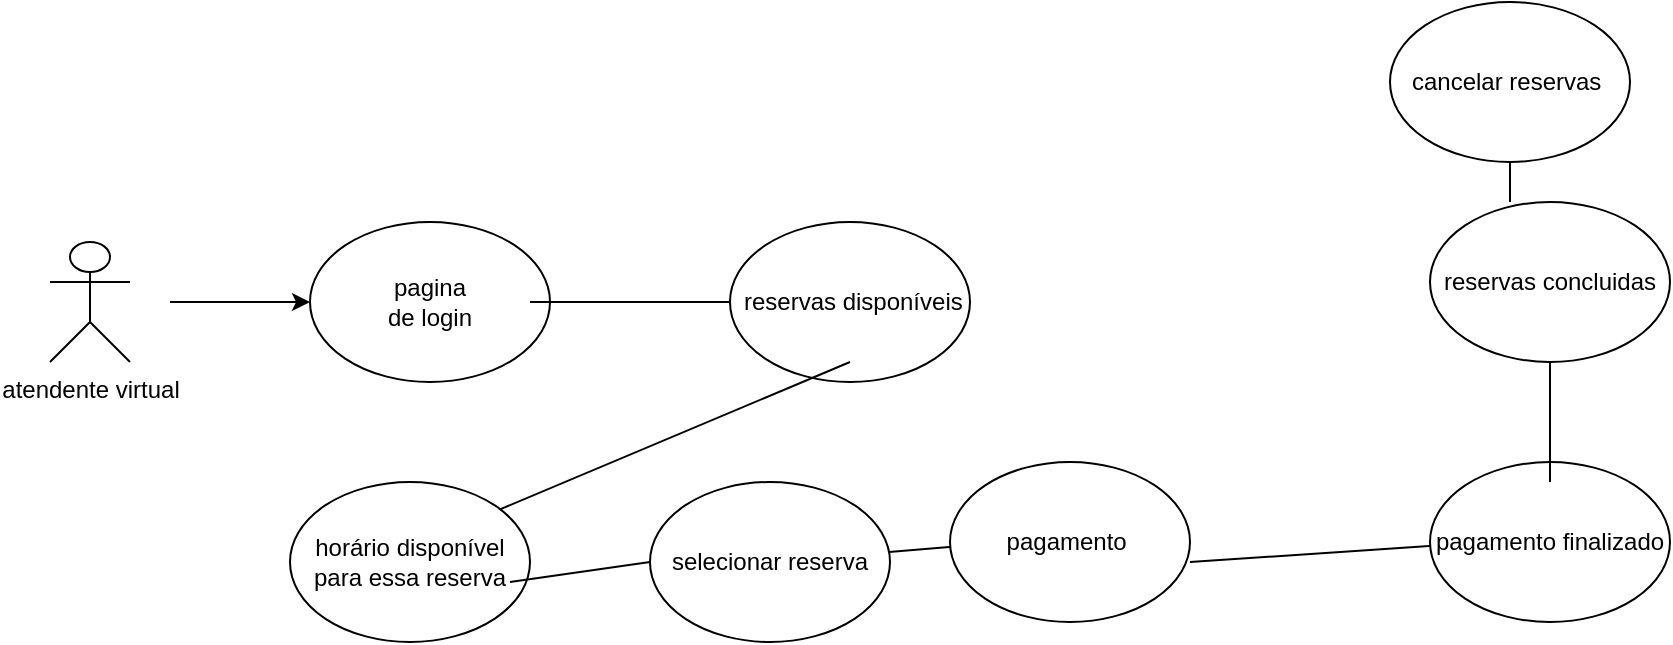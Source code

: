 <mxfile version="26.1.0" pages="3">
  <diagram name="Página-1" id="XfBthMR8T0P7ij5uPgO7">
    <mxGraphModel dx="2316" dy="807" grid="1" gridSize="10" guides="1" tooltips="1" connect="1" arrows="1" fold="1" page="1" pageScale="1" pageWidth="827" pageHeight="1169" math="0" shadow="0">
      <root>
        <mxCell id="0" />
        <mxCell id="1" parent="0" />
        <mxCell id="pX4I8aLS1TVnOgx89g2z-5" value="atendente virtual" style="shape=umlActor;verticalLabelPosition=bottom;verticalAlign=top;html=1;outlineConnect=0;" parent="1" vertex="1">
          <mxGeometry x="-230" y="140" width="40" height="60" as="geometry" />
        </mxCell>
        <mxCell id="pX4I8aLS1TVnOgx89g2z-18" value="" style="endArrow=classic;html=1;rounded=0;" parent="1" target="pX4I8aLS1TVnOgx89g2z-21" edge="1">
          <mxGeometry relative="1" as="geometry">
            <mxPoint x="-170" y="170" as="sourcePoint" />
            <mxPoint x="-74.754" y="173.621" as="targetPoint" />
            <Array as="points" />
          </mxGeometry>
        </mxCell>
        <mxCell id="pX4I8aLS1TVnOgx89g2z-21" value="pagina&lt;div&gt;de login&lt;/div&gt;" style="ellipse;whiteSpace=wrap;html=1;" parent="1" vertex="1">
          <mxGeometry x="-100" y="130" width="120" height="80" as="geometry" />
        </mxCell>
        <mxCell id="pX4I8aLS1TVnOgx89g2z-39" value="" style="endArrow=classic;html=1;rounded=0;" parent="1" edge="1">
          <mxGeometry relative="1" as="geometry">
            <mxPoint x="10" y="170" as="sourcePoint" />
            <mxPoint x="170" y="170" as="targetPoint" />
          </mxGeometry>
        </mxCell>
        <mxCell id="pX4I8aLS1TVnOgx89g2z-42" value="Target" style="edgeLabel;resizable=0;html=1;;align=right;verticalAlign=bottom;" parent="pX4I8aLS1TVnOgx89g2z-39" connectable="0" vertex="1">
          <mxGeometry x="1" relative="1" as="geometry" />
        </mxCell>
        <mxCell id="pX4I8aLS1TVnOgx89g2z-43" value="&amp;nbsp;reservas disponíveis" style="ellipse;whiteSpace=wrap;html=1;" parent="1" vertex="1">
          <mxGeometry x="110" y="130" width="120" height="80" as="geometry" />
        </mxCell>
        <mxCell id="pX4I8aLS1TVnOgx89g2z-48" value="" style="endArrow=none;html=1;rounded=0;" parent="1" edge="1">
          <mxGeometry width="50" height="50" relative="1" as="geometry">
            <mxPoint x="-20" y="280" as="sourcePoint" />
            <mxPoint x="170" y="200" as="targetPoint" />
          </mxGeometry>
        </mxCell>
        <mxCell id="pX4I8aLS1TVnOgx89g2z-49" value="horário disponível para essa reserva" style="ellipse;whiteSpace=wrap;html=1;" parent="1" vertex="1">
          <mxGeometry x="-110" y="260" width="120" height="80" as="geometry" />
        </mxCell>
        <mxCell id="pX4I8aLS1TVnOgx89g2z-50" value="" style="endArrow=classic;html=1;rounded=0;" parent="1" source="pX4I8aLS1TVnOgx89g2z-67" edge="1">
          <mxGeometry relative="1" as="geometry">
            <mxPoint x="140" y="290" as="sourcePoint" />
            <mxPoint x="250" y="290" as="targetPoint" />
          </mxGeometry>
        </mxCell>
        <mxCell id="pX4I8aLS1TVnOgx89g2z-53" value="pagamento&amp;nbsp;" style="ellipse;whiteSpace=wrap;html=1;" parent="1" vertex="1">
          <mxGeometry x="220" y="250" width="120" height="80" as="geometry" />
        </mxCell>
        <mxCell id="pX4I8aLS1TVnOgx89g2z-56" value="" style="endArrow=classic;html=1;rounded=0;exitX=1;exitY=0.625;exitDx=0;exitDy=0;exitPerimeter=0;" parent="1" source="pX4I8aLS1TVnOgx89g2z-53" edge="1">
          <mxGeometry relative="1" as="geometry">
            <mxPoint x="350" y="290" as="sourcePoint" />
            <mxPoint x="490" y="290" as="targetPoint" />
          </mxGeometry>
        </mxCell>
        <mxCell id="pX4I8aLS1TVnOgx89g2z-59" value="pagamento finalizado" style="ellipse;whiteSpace=wrap;html=1;" parent="1" vertex="1">
          <mxGeometry x="460" y="250" width="120" height="80" as="geometry" />
        </mxCell>
        <mxCell id="pX4I8aLS1TVnOgx89g2z-62" value="" style="endArrow=none;html=1;rounded=0;" parent="1" source="pX4I8aLS1TVnOgx89g2z-63" edge="1">
          <mxGeometry width="50" height="50" relative="1" as="geometry">
            <mxPoint x="520" y="260" as="sourcePoint" />
            <mxPoint x="520" y="180" as="targetPoint" />
          </mxGeometry>
        </mxCell>
        <mxCell id="pX4I8aLS1TVnOgx89g2z-64" value="" style="endArrow=none;html=1;rounded=0;" parent="1" target="pX4I8aLS1TVnOgx89g2z-63" edge="1">
          <mxGeometry width="50" height="50" relative="1" as="geometry">
            <mxPoint x="520" y="260" as="sourcePoint" />
            <mxPoint x="520" y="180" as="targetPoint" />
          </mxGeometry>
        </mxCell>
        <mxCell id="pX4I8aLS1TVnOgx89g2z-63" value="reservas concluidas" style="ellipse;whiteSpace=wrap;html=1;" parent="1" vertex="1">
          <mxGeometry x="460" y="120" width="120" height="80" as="geometry" />
        </mxCell>
        <mxCell id="pX4I8aLS1TVnOgx89g2z-71" value="" style="endArrow=classic;html=1;rounded=0;" parent="1" target="pX4I8aLS1TVnOgx89g2z-67" edge="1">
          <mxGeometry relative="1" as="geometry">
            <mxPoint x="140" y="290" as="sourcePoint" />
            <mxPoint x="250" y="290" as="targetPoint" />
          </mxGeometry>
        </mxCell>
        <mxCell id="pX4I8aLS1TVnOgx89g2z-67" value="selecionar reserva" style="ellipse;whiteSpace=wrap;html=1;" parent="1" vertex="1">
          <mxGeometry x="70" y="260" width="120" height="80" as="geometry" />
        </mxCell>
        <mxCell id="pX4I8aLS1TVnOgx89g2z-77" value="cancelar reservas&amp;nbsp;" style="ellipse;whiteSpace=wrap;html=1;direction=west;" parent="1" vertex="1">
          <mxGeometry x="440" y="20" width="120" height="80" as="geometry" />
        </mxCell>
        <mxCell id="pX4I8aLS1TVnOgx89g2z-79" value="" style="endArrow=none;html=1;rounded=0;entryX=0;entryY=0.5;entryDx=0;entryDy=0;entryPerimeter=0;" parent="1" target="pX4I8aLS1TVnOgx89g2z-67" edge="1">
          <mxGeometry width="50" height="50" relative="1" as="geometry">
            <mxPoint y="310" as="sourcePoint" />
            <mxPoint x="60" y="310" as="targetPoint" />
          </mxGeometry>
        </mxCell>
        <mxCell id="pX4I8aLS1TVnOgx89g2z-80" value="" style="endArrow=none;html=1;rounded=0;entryX=0.5;entryY=0;entryDx=0;entryDy=0;entryPerimeter=0;" parent="1" target="pX4I8aLS1TVnOgx89g2z-77" edge="1">
          <mxGeometry width="50" height="50" relative="1" as="geometry">
            <mxPoint x="500" y="120" as="sourcePoint" />
            <mxPoint x="540" y="70" as="targetPoint" />
          </mxGeometry>
        </mxCell>
      </root>
    </mxGraphModel>
  </diagram>
  <diagram id="UNKB7cb540oDV_ySyxqs" name="Página-2">
    <mxGraphModel dx="1158" dy="628" grid="1" gridSize="10" guides="1" tooltips="1" connect="1" arrows="1" fold="1" page="1" pageScale="1" pageWidth="827" pageHeight="1169" math="0" shadow="0">
      <root>
        <mxCell id="0" />
        <mxCell id="1" parent="0" />
        <mxCell id="pGV0N5z8ZnyoMnEIcEVb-1" value="" style="whiteSpace=wrap;html=1;aspect=fixed;" parent="1" vertex="1">
          <mxGeometry x="200" y="95" width="440" height="440" as="geometry" />
        </mxCell>
        <mxCell id="pGV0N5z8ZnyoMnEIcEVb-2" value="Cliente" style="shape=umlActor;verticalLabelPosition=bottom;verticalAlign=top;html=1;outlineConnect=0;" parent="1" vertex="1">
          <mxGeometry x="110" y="110" width="60" height="90" as="geometry" />
        </mxCell>
        <mxCell id="pGV0N5z8ZnyoMnEIcEVb-3" value="tecno" style="shape=umlActor;verticalLabelPosition=bottom;verticalAlign=top;html=1;outlineConnect=0;" parent="1" vertex="1">
          <mxGeometry x="110" y="380" width="60" height="110" as="geometry" />
        </mxCell>
        <mxCell id="pGV0N5z8ZnyoMnEIcEVb-4" value="Banco" style="shape=umlActor;verticalLabelPosition=bottom;verticalAlign=top;html=1;outlineConnect=0;" parent="1" vertex="1">
          <mxGeometry x="690" y="220" width="90" height="100" as="geometry" />
        </mxCell>
        <mxCell id="pGV0N5z8ZnyoMnEIcEVb-6" value="Manuntenção" style="ellipse;whiteSpace=wrap;html=1;" parent="1" vertex="1">
          <mxGeometry x="332" y="370" width="96" height="70" as="geometry" />
        </mxCell>
        <mxCell id="pGV0N5z8ZnyoMnEIcEVb-7" value="Reparo" style="ellipse;whiteSpace=wrap;html=1;" parent="1" vertex="1">
          <mxGeometry x="326" y="450" width="88" height="60" as="geometry" />
        </mxCell>
        <mxCell id="pGV0N5z8ZnyoMnEIcEVb-10" value="" style="endArrow=none;html=1;rounded=0;entryX=0.075;entryY=0.5;entryDx=0;entryDy=0;entryPerimeter=0;" parent="1" target="pGV0N5z8ZnyoMnEIcEVb-7" edge="1">
          <mxGeometry width="50" height="50" relative="1" as="geometry">
            <mxPoint x="170" y="460" as="sourcePoint" />
            <mxPoint x="230" y="400" as="targetPoint" />
          </mxGeometry>
        </mxCell>
        <mxCell id="pGV0N5z8ZnyoMnEIcEVb-12" value="" style="endArrow=none;html=1;rounded=0;entryX=0.079;entryY=0.444;entryDx=0;entryDy=0;entryPerimeter=0;" parent="1" target="pGV0N5z8ZnyoMnEIcEVb-6" edge="1">
          <mxGeometry width="50" height="50" relative="1" as="geometry">
            <mxPoint x="160" y="440" as="sourcePoint" />
            <mxPoint x="210" y="390" as="targetPoint" />
          </mxGeometry>
        </mxCell>
        <mxCell id="pGV0N5z8ZnyoMnEIcEVb-13" value="" style="endArrow=none;html=1;rounded=0;exitX=1;exitY=0.5;exitDx=0;exitDy=0;" parent="1" target="pGV0N5z8ZnyoMnEIcEVb-4" edge="1" source="pGV0N5z8ZnyoMnEIcEVb-7">
          <mxGeometry width="50" height="50" relative="1" as="geometry">
            <mxPoint x="430" y="490" as="sourcePoint" />
            <mxPoint x="670" y="280" as="targetPoint" />
          </mxGeometry>
        </mxCell>
        <mxCell id="pGV0N5z8ZnyoMnEIcEVb-14" value="" style="endArrow=none;html=1;rounded=0;exitX=0.917;exitY=0.429;exitDx=0;exitDy=0;exitPerimeter=0;" parent="1" source="pGV0N5z8ZnyoMnEIcEVb-6" edge="1">
          <mxGeometry width="50" height="50" relative="1" as="geometry">
            <mxPoint x="490" y="360" as="sourcePoint" />
            <mxPoint x="700" y="280" as="targetPoint" />
          </mxGeometry>
        </mxCell>
        <mxCell id="pGV0N5z8ZnyoMnEIcEVb-15" value="Checar Saldo" style="ellipse;whiteSpace=wrap;html=1;" parent="1" vertex="1">
          <mxGeometry x="353" y="95" width="103" height="65" as="geometry" />
        </mxCell>
        <mxCell id="pGV0N5z8ZnyoMnEIcEVb-16" value="Depositar" style="ellipse;whiteSpace=wrap;html=1;" parent="1" vertex="1">
          <mxGeometry x="350" y="170" width="100.5" height="50" as="geometry" />
        </mxCell>
        <mxCell id="pGV0N5z8ZnyoMnEIcEVb-17" value="Sacar" style="ellipse;whiteSpace=wrap;html=1;" parent="1" vertex="1">
          <mxGeometry x="347" y="225" width="92" height="50" as="geometry" />
        </mxCell>
        <mxCell id="pGV0N5z8ZnyoMnEIcEVb-19" value="" style="endArrow=none;html=1;rounded=0;" parent="1" source="pGV0N5z8ZnyoMnEIcEVb-18" edge="1">
          <mxGeometry width="50" height="50" relative="1" as="geometry">
            <mxPoint x="420" y="310" as="sourcePoint" />
            <mxPoint x="699" y="260" as="targetPoint" />
          </mxGeometry>
        </mxCell>
        <mxCell id="pGV0N5z8ZnyoMnEIcEVb-20" value="" style="endArrow=none;html=1;rounded=0;" parent="1" edge="1">
          <mxGeometry width="50" height="50" relative="1" as="geometry">
            <mxPoint x="440" y="250" as="sourcePoint" />
            <mxPoint x="690" y="250" as="targetPoint" />
          </mxGeometry>
        </mxCell>
        <mxCell id="pGV0N5z8ZnyoMnEIcEVb-21" value="" style="endArrow=none;html=1;rounded=0;" parent="1" edge="1">
          <mxGeometry width="50" height="50" relative="1" as="geometry">
            <mxPoint x="450" y="200" as="sourcePoint" />
            <mxPoint x="700" y="250" as="targetPoint" />
          </mxGeometry>
        </mxCell>
        <mxCell id="pGV0N5z8ZnyoMnEIcEVb-22" value="" style="endArrow=none;html=1;rounded=0;" parent="1" edge="1">
          <mxGeometry width="50" height="50" relative="1" as="geometry">
            <mxPoint x="450" y="140" as="sourcePoint" />
            <mxPoint x="700" y="240" as="targetPoint" />
          </mxGeometry>
        </mxCell>
        <mxCell id="pGV0N5z8ZnyoMnEIcEVb-23" value="" style="endArrow=none;html=1;rounded=0;entryX=0.068;entryY=0.385;entryDx=0;entryDy=0;entryPerimeter=0;" parent="1" target="pGV0N5z8ZnyoMnEIcEVb-15" edge="1">
          <mxGeometry width="50" height="50" relative="1" as="geometry">
            <mxPoint x="180" y="120" as="sourcePoint" />
            <mxPoint x="340" y="110" as="targetPoint" />
          </mxGeometry>
        </mxCell>
        <mxCell id="pGV0N5z8ZnyoMnEIcEVb-24" value="" style="endArrow=none;html=1;rounded=0;" parent="1" edge="1">
          <mxGeometry width="50" height="50" relative="1" as="geometry">
            <mxPoint x="160" y="160" as="sourcePoint" />
            <mxPoint x="360" y="200" as="targetPoint" />
          </mxGeometry>
        </mxCell>
        <mxCell id="pGV0N5z8ZnyoMnEIcEVb-25" value="" style="endArrow=none;html=1;rounded=0;" parent="1" edge="1">
          <mxGeometry width="50" height="50" relative="1" as="geometry">
            <mxPoint x="180" y="180" as="sourcePoint" />
            <mxPoint x="350" y="250" as="targetPoint" />
          </mxGeometry>
        </mxCell>
        <mxCell id="pGV0N5z8ZnyoMnEIcEVb-26" value="" style="endArrow=none;html=1;rounded=0;entryX=0.061;entryY=0.4;entryDx=0;entryDy=0;entryPerimeter=0;" parent="1" target="pGV0N5z8ZnyoMnEIcEVb-18" edge="1">
          <mxGeometry width="50" height="50" relative="1" as="geometry">
            <mxPoint x="180" y="190" as="sourcePoint" />
            <mxPoint x="340" y="320" as="targetPoint" />
          </mxGeometry>
        </mxCell>
        <mxCell id="pGV0N5z8ZnyoMnEIcEVb-27" value="" style="endArrow=none;html=1;rounded=0;" parent="1" target="pGV0N5z8ZnyoMnEIcEVb-18" edge="1">
          <mxGeometry width="50" height="50" relative="1" as="geometry">
            <mxPoint x="420" y="310" as="sourcePoint" />
            <mxPoint x="699" y="260" as="targetPoint" />
          </mxGeometry>
        </mxCell>
        <mxCell id="pGV0N5z8ZnyoMnEIcEVb-18" value="Transferir" style="ellipse;whiteSpace=wrap;html=1;" parent="1" vertex="1">
          <mxGeometry x="366" y="290" width="90" height="50" as="geometry" />
        </mxCell>
      </root>
    </mxGraphModel>
  </diagram>
  <diagram id="IlxyITZGhOcvCTJ77bSd" name="Página-3">
    <mxGraphModel dx="1489" dy="1976" grid="1" gridSize="10" guides="1" tooltips="1" connect="1" arrows="1" fold="1" page="1" pageScale="1" pageWidth="827" pageHeight="1169" math="0" shadow="0">
      <root>
        <mxCell id="0" />
        <mxCell id="1" parent="0" />
        <mxCell id="eMfmIoJ6O28PF_Ph1epk-14" value="" style="edgeStyle=orthogonalEdgeStyle;rounded=0;orthogonalLoop=1;jettySize=auto;html=1;" edge="1" parent="1" source="iUlb_DHi40R_qm73O7qE-1" target="eMfmIoJ6O28PF_Ph1epk-13">
          <mxGeometry relative="1" as="geometry" />
        </mxCell>
        <mxCell id="eNIfU2y0jKT2AEamHFJO-4" style="edgeStyle=orthogonalEdgeStyle;rounded=0;orthogonalLoop=1;jettySize=auto;html=1;exitX=0;exitY=1;exitDx=0;exitDy=0;exitPerimeter=0;" edge="1" parent="1" source="iUlb_DHi40R_qm73O7qE-1" target="eMfmIoJ6O28PF_Ph1epk-16">
          <mxGeometry relative="1" as="geometry">
            <Array as="points">
              <mxPoint x="270" y="-150" />
            </Array>
          </mxGeometry>
        </mxCell>
        <mxCell id="eNIfU2y0jKT2AEamHFJO-5" style="edgeStyle=orthogonalEdgeStyle;rounded=0;orthogonalLoop=1;jettySize=auto;html=1;exitX=1;exitY=1;exitDx=0;exitDy=0;exitPerimeter=0;" edge="1" parent="1" source="iUlb_DHi40R_qm73O7qE-1" target="eMfmIoJ6O28PF_Ph1epk-22">
          <mxGeometry relative="1" as="geometry" />
        </mxCell>
        <mxCell id="eNIfU2y0jKT2AEamHFJO-6" style="edgeStyle=orthogonalEdgeStyle;rounded=0;orthogonalLoop=1;jettySize=auto;html=1;exitX=0.5;exitY=0.5;exitDx=0;exitDy=0;exitPerimeter=0;" edge="1" parent="1" source="iUlb_DHi40R_qm73O7qE-1" target="eMfmIoJ6O28PF_Ph1epk-20">
          <mxGeometry relative="1" as="geometry" />
        </mxCell>
        <mxCell id="eNIfU2y0jKT2AEamHFJO-7" style="edgeStyle=orthogonalEdgeStyle;rounded=0;orthogonalLoop=1;jettySize=auto;html=1;exitX=1;exitY=0.333;exitDx=0;exitDy=0;exitPerimeter=0;" edge="1" parent="1" source="iUlb_DHi40R_qm73O7qE-1" target="eMfmIoJ6O28PF_Ph1epk-29">
          <mxGeometry relative="1" as="geometry" />
        </mxCell>
        <mxCell id="eNIfU2y0jKT2AEamHFJO-17" style="edgeStyle=orthogonalEdgeStyle;rounded=0;orthogonalLoop=1;jettySize=auto;html=1;exitX=0.5;exitY=0.5;exitDx=0;exitDy=0;exitPerimeter=0;" edge="1" parent="1" source="iUlb_DHi40R_qm73O7qE-1" target="eMfmIoJ6O28PF_Ph1epk-25">
          <mxGeometry relative="1" as="geometry" />
        </mxCell>
        <mxCell id="iUlb_DHi40R_qm73O7qE-1" value="&lt;font style=&quot;&quot;&gt;&lt;span style=&quot;font-size: 6px; color: rgba(0, 0, 0, 0.8); font-family: Roboto, Helvetica, sans-serif; text-align: left; text-wrap-mode: wrap; background-color: rgb(255, 255, 255);&quot;&gt;&amp;nbsp;&lt;/span&gt;&lt;span style=&quot;font-weight: 700; color: rgba(0, 0, 0, 0.8); font-family: Roboto, Helvetica, sans-serif; text-align: left; text-wrap-mode: wrap; background-color: rgb(255, 255, 255);&quot;&gt;&lt;font style=&quot;font-size: 10px;&quot;&gt;recepcionista&lt;/font&gt;&lt;/span&gt;&lt;/font&gt;" style="shape=umlActor;verticalLabelPosition=bottom;verticalAlign=top;html=1;outlineConnect=0;" vertex="1" parent="1">
          <mxGeometry x="270" y="-360" width="40" height="60" as="geometry" />
        </mxCell>
        <mxCell id="eNIfU2y0jKT2AEamHFJO-9" style="edgeStyle=orthogonalEdgeStyle;rounded=0;orthogonalLoop=1;jettySize=auto;html=1;exitX=0.25;exitY=0.1;exitDx=0;exitDy=0;exitPerimeter=0;entryX=0.375;entryY=1;entryDx=0;entryDy=0;entryPerimeter=0;" edge="1" parent="1" source="eMfmIoJ6O28PF_Ph1epk-10" target="eMfmIoJ6O28PF_Ph1epk-13">
          <mxGeometry relative="1" as="geometry">
            <mxPoint x="220" y="10" as="targetPoint" />
            <Array as="points">
              <mxPoint x="889" y="400" />
              <mxPoint x="280" y="400" />
            </Array>
          </mxGeometry>
        </mxCell>
        <mxCell id="eNIfU2y0jKT2AEamHFJO-10" style="edgeStyle=orthogonalEdgeStyle;rounded=0;orthogonalLoop=1;jettySize=auto;html=1;exitX=0.5;exitY=0;exitDx=0;exitDy=0;exitPerimeter=0;" edge="1" parent="1" source="eMfmIoJ6O28PF_Ph1epk-10">
          <mxGeometry relative="1" as="geometry">
            <mxPoint x="402" y="-60" as="targetPoint" />
            <Array as="points">
              <mxPoint x="402" y="300" />
            </Array>
          </mxGeometry>
        </mxCell>
        <mxCell id="eNIfU2y0jKT2AEamHFJO-11" style="edgeStyle=orthogonalEdgeStyle;rounded=0;orthogonalLoop=1;jettySize=auto;html=1;exitX=1;exitY=0.333;exitDx=0;exitDy=0;exitPerimeter=0;entryX=0.5;entryY=1;entryDx=0;entryDy=0;" edge="1" parent="1" source="eMfmIoJ6O28PF_Ph1epk-10" target="eMfmIoJ6O28PF_Ph1epk-22">
          <mxGeometry relative="1" as="geometry">
            <Array as="points">
              <mxPoint x="915" y="380" />
              <mxPoint x="500" y="380" />
            </Array>
          </mxGeometry>
        </mxCell>
        <mxCell id="eNIfU2y0jKT2AEamHFJO-13" style="edgeStyle=orthogonalEdgeStyle;rounded=0;orthogonalLoop=1;jettySize=auto;html=1;exitX=0.5;exitY=0.5;exitDx=0;exitDy=0;exitPerimeter=0;" edge="1" parent="1" source="eMfmIoJ6O28PF_Ph1epk-10" target="eMfmIoJ6O28PF_Ph1epk-27">
          <mxGeometry relative="1" as="geometry">
            <Array as="points">
              <mxPoint x="898" y="280" />
              <mxPoint x="700" y="280" />
            </Array>
          </mxGeometry>
        </mxCell>
        <mxCell id="eNIfU2y0jKT2AEamHFJO-16" style="edgeStyle=orthogonalEdgeStyle;rounded=0;orthogonalLoop=1;jettySize=auto;html=1;exitX=0;exitY=0.333;exitDx=0;exitDy=0;exitPerimeter=0;entryX=0.5;entryY=1;entryDx=0;entryDy=0;" edge="1" parent="1" source="eMfmIoJ6O28PF_Ph1epk-10" target="eMfmIoJ6O28PF_Ph1epk-29">
          <mxGeometry relative="1" as="geometry" />
        </mxCell>
        <mxCell id="eMfmIoJ6O28PF_Ph1epk-10" value="cliente" style="shape=umlActor;verticalLabelPosition=bottom;verticalAlign=top;html=1;outlineConnect=0;" vertex="1" parent="1">
          <mxGeometry x="880" y="300" width="35" height="60" as="geometry" />
        </mxCell>
        <mxCell id="eMfmIoJ6O28PF_Ph1epk-13" value="Listar reservas disponíveis&amp;nbsp;" style="ellipse;whiteSpace=wrap;html=1;verticalAlign=top;fillColor=#ffe6cc;strokeColor=#d79b00;" vertex="1" parent="1">
          <mxGeometry x="250" y="-20" width="80" height="80" as="geometry" />
        </mxCell>
        <mxCell id="eMfmIoJ6O28PF_Ph1epk-16" value="&lt;div&gt;&lt;br&gt;&lt;/div&gt;valores das reservas disponíveis" style="ellipse;whiteSpace=wrap;html=1;verticalAlign=top;fillColor=#ffe6cc;strokeColor=#d79b00;" vertex="1" parent="1">
          <mxGeometry x="360" y="-150" width="80" height="80" as="geometry" />
        </mxCell>
        <mxCell id="eMfmIoJ6O28PF_Ph1epk-20" value="&lt;div&gt;&lt;br&gt;&lt;/div&gt;pagamentos de reservas" style="ellipse;whiteSpace=wrap;html=1;verticalAlign=top;fillColor=#ffe6cc;strokeColor=#d79b00;" vertex="1" parent="1">
          <mxGeometry x="590" y="-80" width="80" height="80" as="geometry" />
        </mxCell>
        <mxCell id="eMfmIoJ6O28PF_Ph1epk-22" value="&amp;nbsp;&lt;div&gt;realização de check-in&lt;/div&gt;" style="ellipse;whiteSpace=wrap;html=1;verticalAlign=top;fillColor=#ffe6cc;strokeColor=#d79b00;" vertex="1" parent="1">
          <mxGeometry x="460" y="-50" width="80" height="80" as="geometry" />
        </mxCell>
        <mxCell id="eMfmIoJ6O28PF_Ph1epk-27" value="&lt;div&gt;&lt;br&gt;&lt;/div&gt;solicitar reembolso" style="ellipse;whiteSpace=wrap;html=1;verticalAlign=top;fillColor=#ffe6cc;strokeColor=#d79b00;" vertex="1" parent="1">
          <mxGeometry x="660" y="10" width="80" height="80" as="geometry" />
        </mxCell>
        <mxCell id="eMfmIoJ6O28PF_Ph1epk-29" value="&lt;div&gt;&lt;br&gt;&lt;/div&gt;reserva concluída" style="ellipse;whiteSpace=wrap;html=1;verticalAlign=top;fillColor=#ffe6cc;strokeColor=#d79b00;" vertex="1" parent="1">
          <mxGeometry x="820" y="-100" width="80" height="80" as="geometry" />
        </mxCell>
        <mxCell id="eMfmIoJ6O28PF_Ph1epk-25" value="&lt;div&gt;&lt;br&gt;&lt;/div&gt;cancelar reservas&amp;nbsp;" style="ellipse;whiteSpace=wrap;html=1;verticalAlign=top;fillColor=#ffe6cc;strokeColor=#d79b00;" vertex="1" parent="1">
          <mxGeometry x="710" y="-80" width="80" height="80" as="geometry" />
        </mxCell>
        <mxCell id="eNIfU2y0jKT2AEamHFJO-12" style="edgeStyle=orthogonalEdgeStyle;rounded=0;orthogonalLoop=1;jettySize=auto;html=1;exitX=1;exitY=1;exitDx=0;exitDy=0;exitPerimeter=0;entryX=0.275;entryY=0.959;entryDx=0;entryDy=0;entryPerimeter=0;" edge="1" parent="1" source="eMfmIoJ6O28PF_Ph1epk-10" target="eMfmIoJ6O28PF_Ph1epk-20">
          <mxGeometry relative="1" as="geometry">
            <Array as="points">
              <mxPoint x="612" y="360" />
            </Array>
          </mxGeometry>
        </mxCell>
        <mxCell id="eNIfU2y0jKT2AEamHFJO-15" style="edgeStyle=orthogonalEdgeStyle;rounded=0;orthogonalLoop=1;jettySize=auto;html=1;exitX=0;exitY=1;exitDx=0;exitDy=0;exitPerimeter=0;entryX=0.987;entryY=0.684;entryDx=0;entryDy=0;entryPerimeter=0;" edge="1" parent="1" source="eMfmIoJ6O28PF_Ph1epk-10" target="eMfmIoJ6O28PF_Ph1epk-25">
          <mxGeometry relative="1" as="geometry">
            <Array as="points">
              <mxPoint x="880" y="380" />
              <mxPoint x="789" y="380" />
            </Array>
          </mxGeometry>
        </mxCell>
      </root>
    </mxGraphModel>
  </diagram>
</mxfile>
